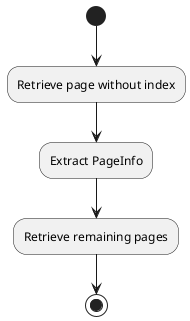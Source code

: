 @startuml CanteenRetrievalFlow

(*) --> "Retrieve page without index"
-->"Extract PageInfo"
-->"Retrieve remaining pages"
-->(*)

@enduml